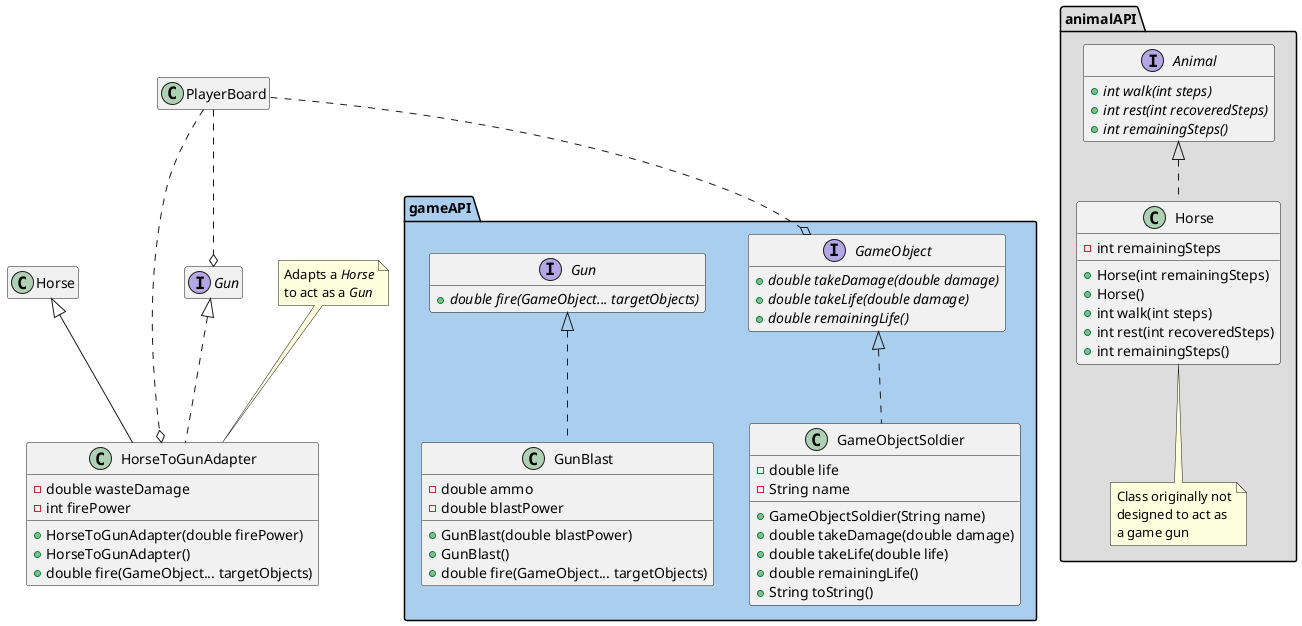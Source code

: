 @startuml
package animalAPI #DDDDDD {
    interface Animal {
        + {abstract} int walk(int steps)
        + {abstract} int rest(int recoveredSteps)
        + {abstract} int remainingSteps()
    }

    class Horse implements Animal {
        - int remainingSteps

        + Horse(int remainingSteps)
        + Horse()
        + int walk(int steps)
        + int rest(int recoveredSteps)
        + int remainingSteps()
    }

    note bottom of Horse : Class originally not\ndesigned to act as\na game gun
}

package gameAPI #aaceee {
    interface GameObject {
        + {abstract} double takeDamage(double damage)
        + {abstract} double takeLife(double damage)
        + {abstract} double remainingLife()
    }

    class GameObjectSoldier implements GameObject {
        - double life
        - String name

        + GameObjectSoldier(String name)
        + double takeDamage(double damage)
        + double takeLife(double life)
        + double remainingLife()
        + String toString()
    }

    interface Gun {
        + {abstract} double fire(GameObject... targetObjects)
    }
    class GunBlast implements Gun {
        - double ammo
        - double blastPower

        + GunBlast(double blastPower)
        + GunBlast()
        + double fire(GameObject... targetObjects)
    }
}

class HorseToGunAdapter extends Horse implements Gun {
    - double wasteDamage
    - int firePower

    + HorseToGunAdapter(double firePower)
    + HorseToGunAdapter()
    + double fire(GameObject... targetObjects)
}

note top of HorseToGunAdapter : Adapts a <i>Horse</i>\nto act as a <i>Gun</i>

class PlayerBoard

PlayerBoard ..o HorseToGunAdapter
PlayerBoard ..o Gun
PlayerBoard ..o GameObject

hide empty members
@enduml